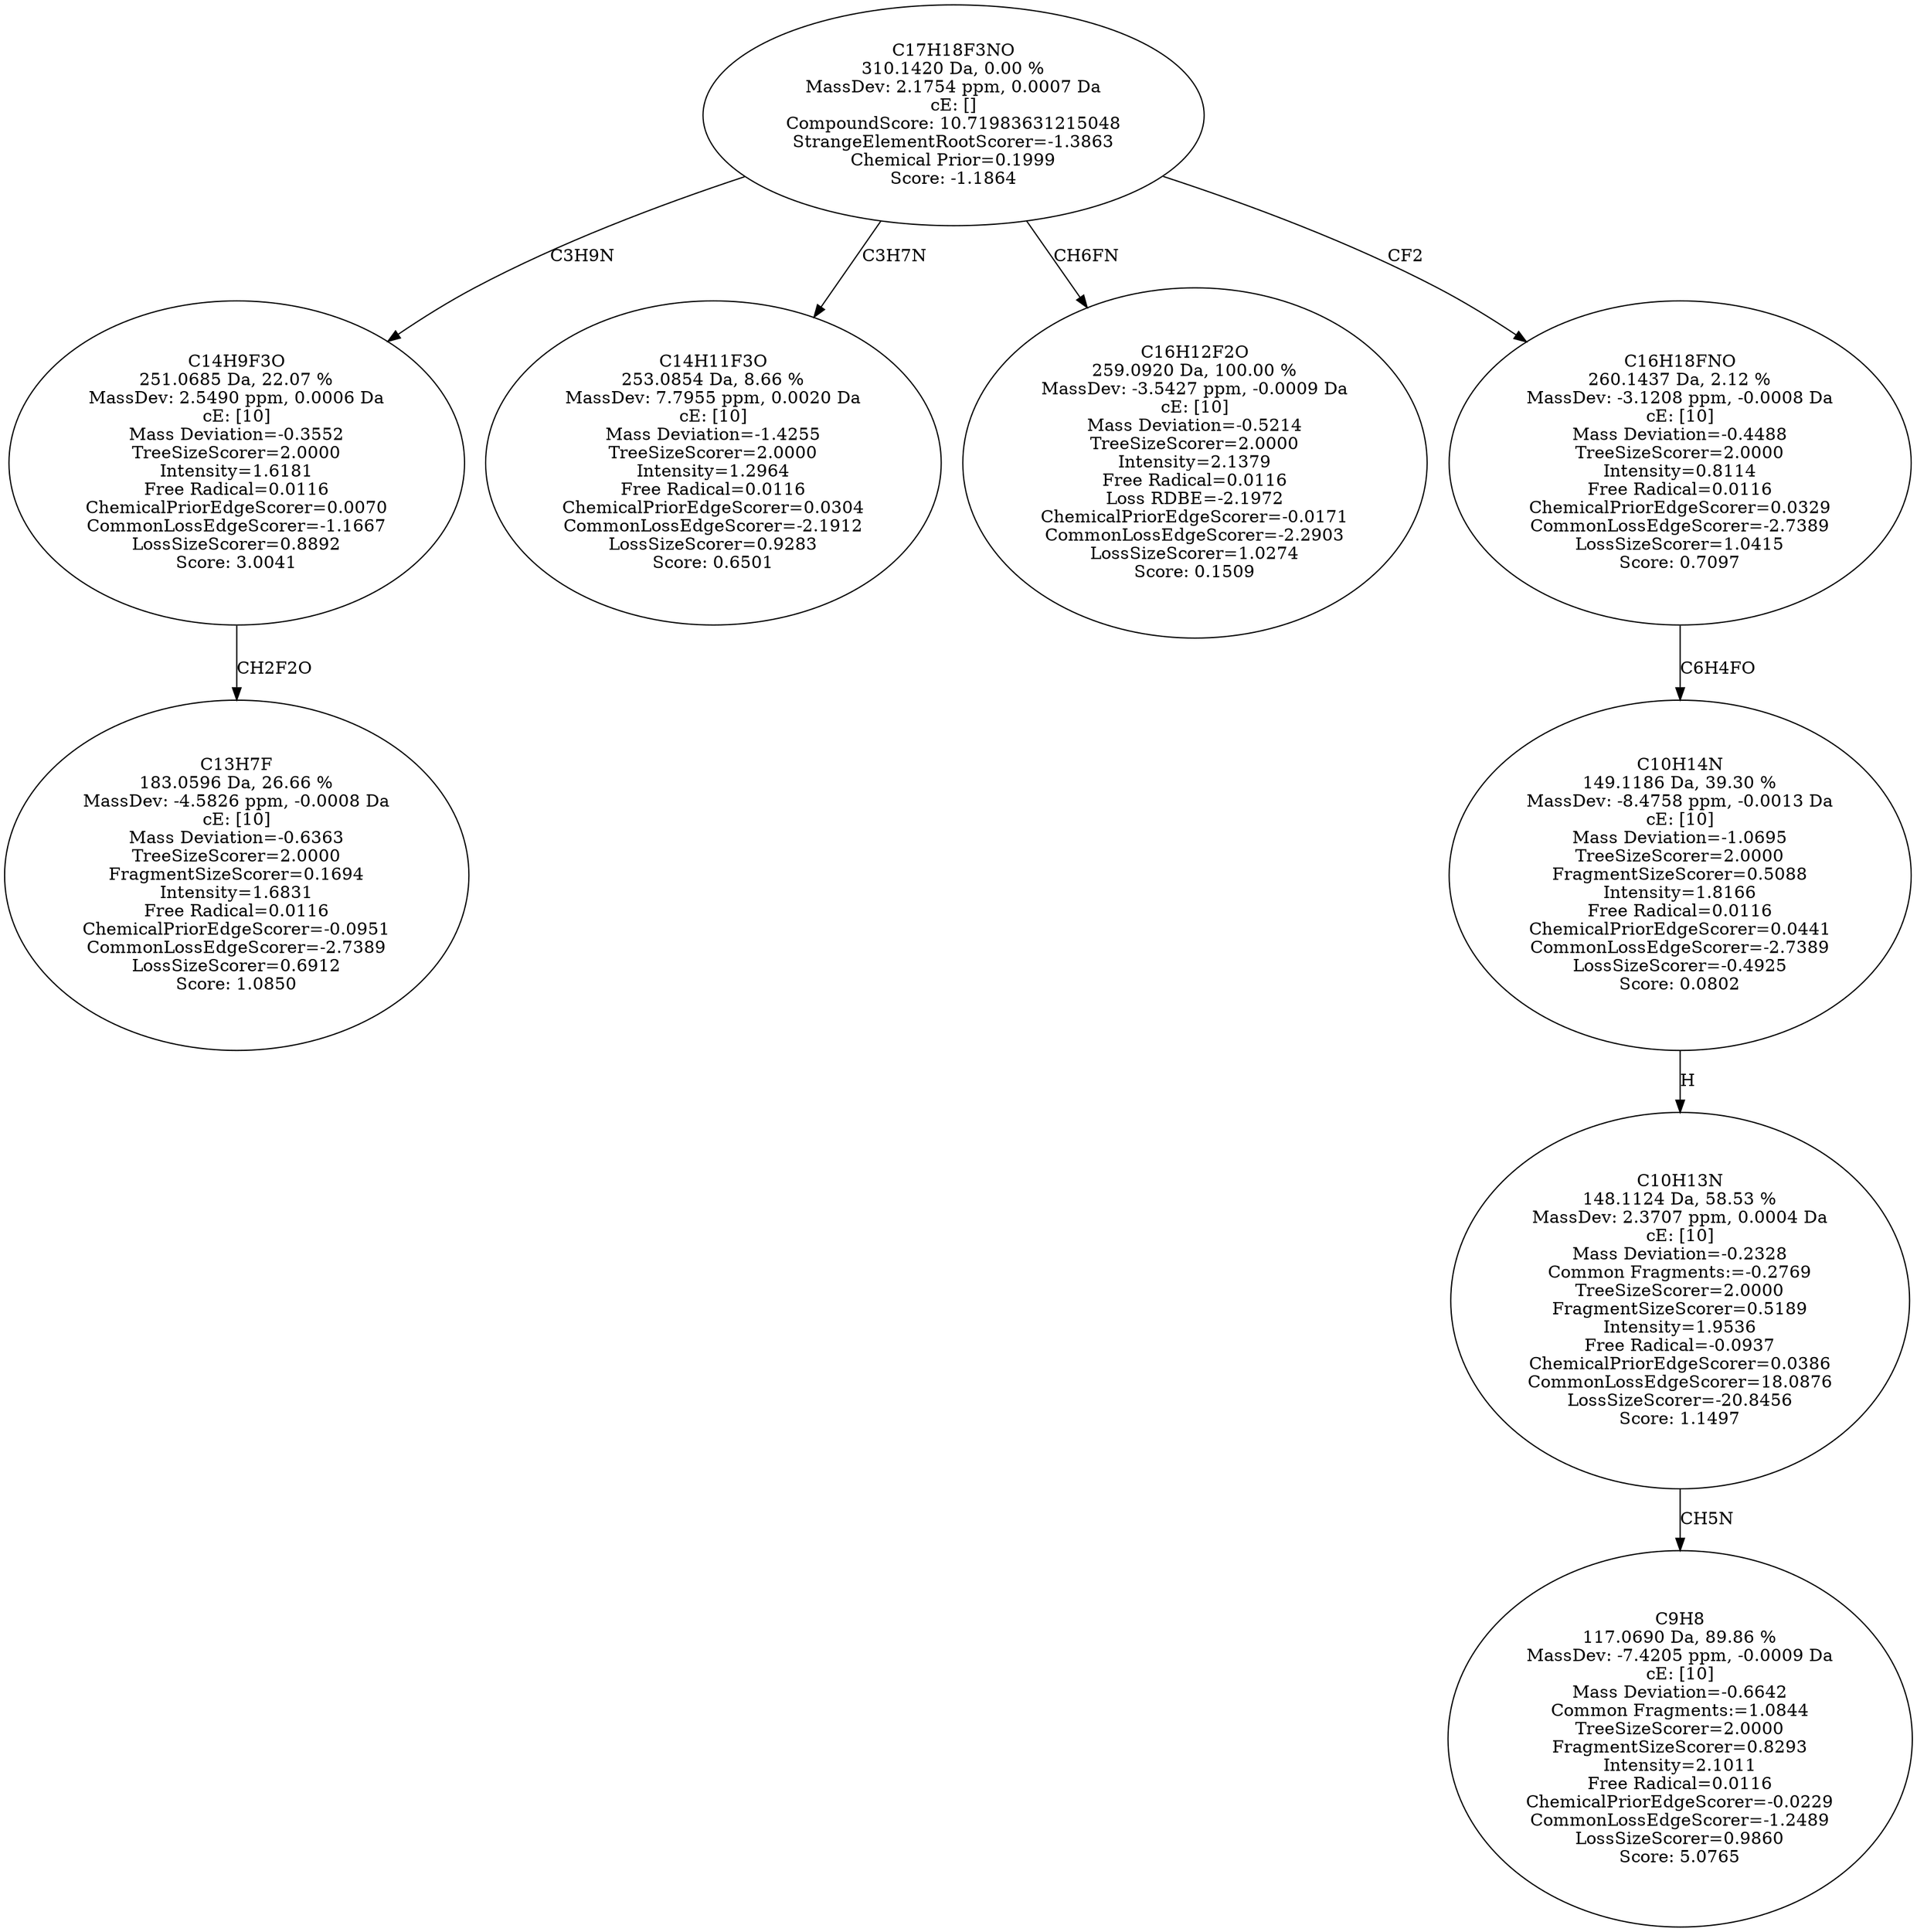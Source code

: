 strict digraph {
v1 [label="C13H7F\n183.0596 Da, 26.66 %\nMassDev: -4.5826 ppm, -0.0008 Da\ncE: [10]\nMass Deviation=-0.6363\nTreeSizeScorer=2.0000\nFragmentSizeScorer=0.1694\nIntensity=1.6831\nFree Radical=0.0116\nChemicalPriorEdgeScorer=-0.0951\nCommonLossEdgeScorer=-2.7389\nLossSizeScorer=0.6912\nScore: 1.0850"];
v2 [label="C14H9F3O\n251.0685 Da, 22.07 %\nMassDev: 2.5490 ppm, 0.0006 Da\ncE: [10]\nMass Deviation=-0.3552\nTreeSizeScorer=2.0000\nIntensity=1.6181\nFree Radical=0.0116\nChemicalPriorEdgeScorer=0.0070\nCommonLossEdgeScorer=-1.1667\nLossSizeScorer=0.8892\nScore: 3.0041"];
v3 [label="C14H11F3O\n253.0854 Da, 8.66 %\nMassDev: 7.7955 ppm, 0.0020 Da\ncE: [10]\nMass Deviation=-1.4255\nTreeSizeScorer=2.0000\nIntensity=1.2964\nFree Radical=0.0116\nChemicalPriorEdgeScorer=0.0304\nCommonLossEdgeScorer=-2.1912\nLossSizeScorer=0.9283\nScore: 0.6501"];
v4 [label="C16H12F2O\n259.0920 Da, 100.00 %\nMassDev: -3.5427 ppm, -0.0009 Da\ncE: [10]\nMass Deviation=-0.5214\nTreeSizeScorer=2.0000\nIntensity=2.1379\nFree Radical=0.0116\nLoss RDBE=-2.1972\nChemicalPriorEdgeScorer=-0.0171\nCommonLossEdgeScorer=-2.2903\nLossSizeScorer=1.0274\nScore: 0.1509"];
v5 [label="C9H8\n117.0690 Da, 89.86 %\nMassDev: -7.4205 ppm, -0.0009 Da\ncE: [10]\nMass Deviation=-0.6642\nCommon Fragments:=1.0844\nTreeSizeScorer=2.0000\nFragmentSizeScorer=0.8293\nIntensity=2.1011\nFree Radical=0.0116\nChemicalPriorEdgeScorer=-0.0229\nCommonLossEdgeScorer=-1.2489\nLossSizeScorer=0.9860\nScore: 5.0765"];
v6 [label="C10H13N\n148.1124 Da, 58.53 %\nMassDev: 2.3707 ppm, 0.0004 Da\ncE: [10]\nMass Deviation=-0.2328\nCommon Fragments:=-0.2769\nTreeSizeScorer=2.0000\nFragmentSizeScorer=0.5189\nIntensity=1.9536\nFree Radical=-0.0937\nChemicalPriorEdgeScorer=0.0386\nCommonLossEdgeScorer=18.0876\nLossSizeScorer=-20.8456\nScore: 1.1497"];
v7 [label="C10H14N\n149.1186 Da, 39.30 %\nMassDev: -8.4758 ppm, -0.0013 Da\ncE: [10]\nMass Deviation=-1.0695\nTreeSizeScorer=2.0000\nFragmentSizeScorer=0.5088\nIntensity=1.8166\nFree Radical=0.0116\nChemicalPriorEdgeScorer=0.0441\nCommonLossEdgeScorer=-2.7389\nLossSizeScorer=-0.4925\nScore: 0.0802"];
v8 [label="C16H18FNO\n260.1437 Da, 2.12 %\nMassDev: -3.1208 ppm, -0.0008 Da\ncE: [10]\nMass Deviation=-0.4488\nTreeSizeScorer=2.0000\nIntensity=0.8114\nFree Radical=0.0116\nChemicalPriorEdgeScorer=0.0329\nCommonLossEdgeScorer=-2.7389\nLossSizeScorer=1.0415\nScore: 0.7097"];
v9 [label="C17H18F3NO\n310.1420 Da, 0.00 %\nMassDev: 2.1754 ppm, 0.0007 Da\ncE: []\nCompoundScore: 10.71983631215048\nStrangeElementRootScorer=-1.3863\nChemical Prior=0.1999\nScore: -1.1864"];
v2 -> v1 [label="CH2F2O"];
v9 -> v2 [label="C3H9N"];
v9 -> v3 [label="C3H7N"];
v9 -> v4 [label="CH6FN"];
v6 -> v5 [label="CH5N"];
v7 -> v6 [label="H"];
v8 -> v7 [label="C6H4FO"];
v9 -> v8 [label="CF2"];
}